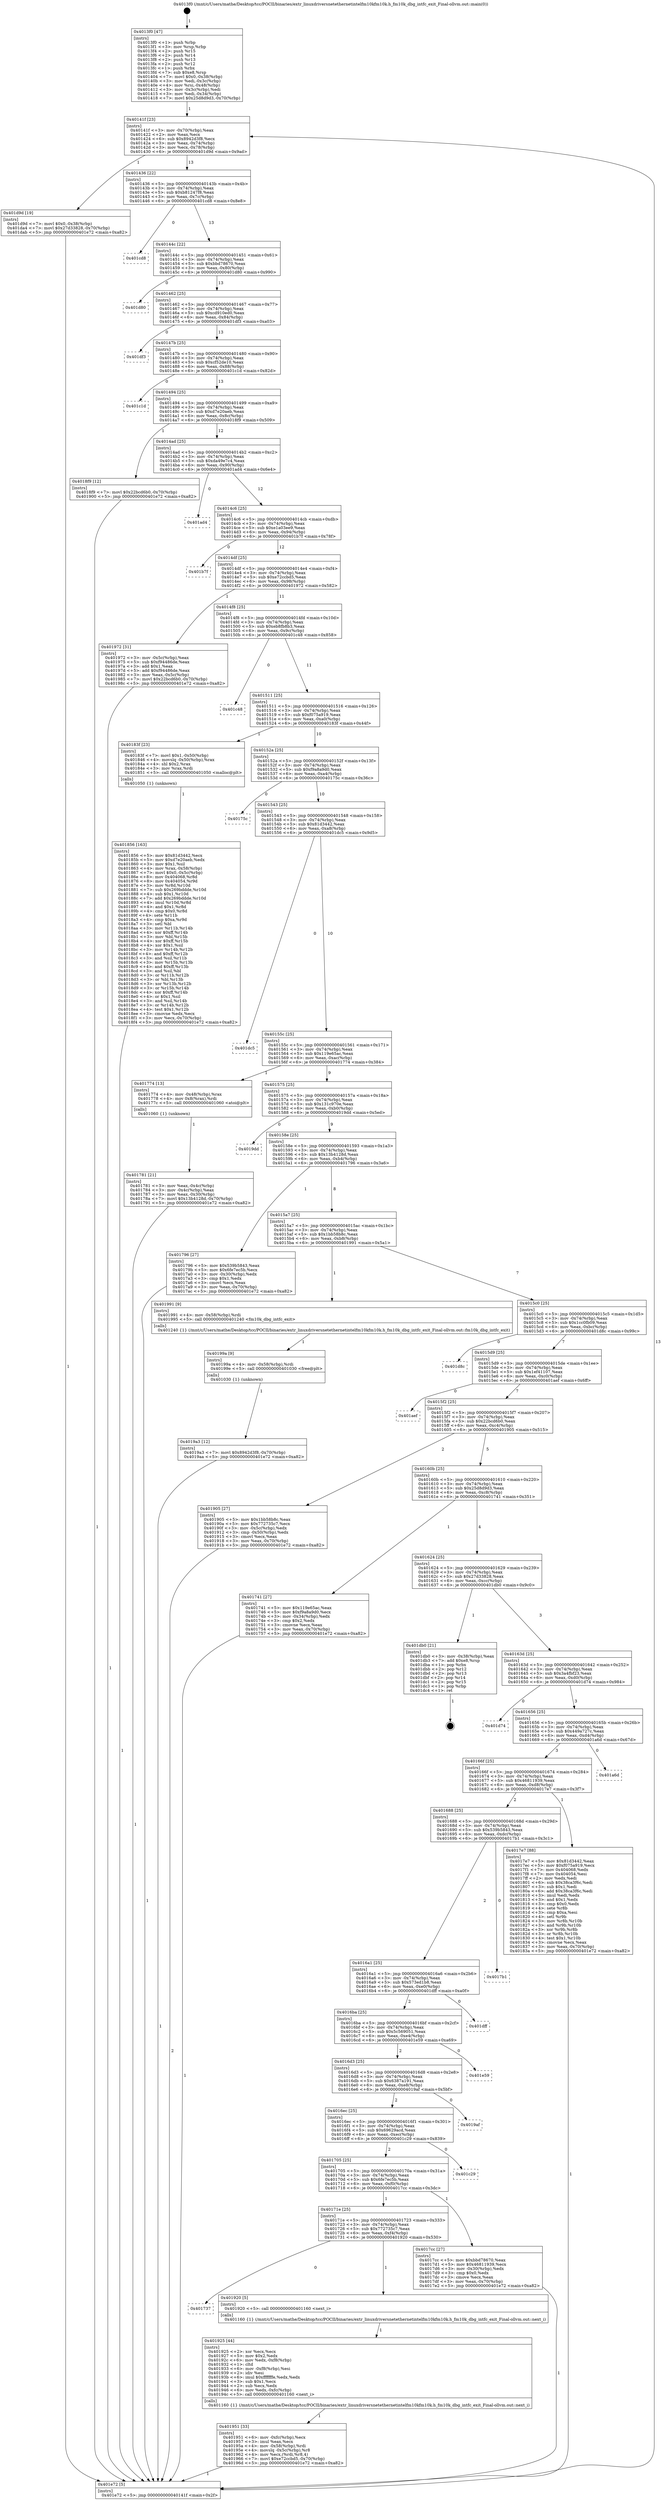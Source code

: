 digraph "0x4013f0" {
  label = "0x4013f0 (/mnt/c/Users/mathe/Desktop/tcc/POCII/binaries/extr_linuxdriversnetethernetintelfm10kfm10k.h_fm10k_dbg_intfc_exit_Final-ollvm.out::main(0))"
  labelloc = "t"
  node[shape=record]

  Entry [label="",width=0.3,height=0.3,shape=circle,fillcolor=black,style=filled]
  "0x40141f" [label="{
     0x40141f [23]\l
     | [instrs]\l
     &nbsp;&nbsp;0x40141f \<+3\>: mov -0x70(%rbp),%eax\l
     &nbsp;&nbsp;0x401422 \<+2\>: mov %eax,%ecx\l
     &nbsp;&nbsp;0x401424 \<+6\>: sub $0x8942d3f8,%ecx\l
     &nbsp;&nbsp;0x40142a \<+3\>: mov %eax,-0x74(%rbp)\l
     &nbsp;&nbsp;0x40142d \<+3\>: mov %ecx,-0x78(%rbp)\l
     &nbsp;&nbsp;0x401430 \<+6\>: je 0000000000401d9d \<main+0x9ad\>\l
  }"]
  "0x401d9d" [label="{
     0x401d9d [19]\l
     | [instrs]\l
     &nbsp;&nbsp;0x401d9d \<+7\>: movl $0x0,-0x38(%rbp)\l
     &nbsp;&nbsp;0x401da4 \<+7\>: movl $0x27d33828,-0x70(%rbp)\l
     &nbsp;&nbsp;0x401dab \<+5\>: jmp 0000000000401e72 \<main+0xa82\>\l
  }"]
  "0x401436" [label="{
     0x401436 [22]\l
     | [instrs]\l
     &nbsp;&nbsp;0x401436 \<+5\>: jmp 000000000040143b \<main+0x4b\>\l
     &nbsp;&nbsp;0x40143b \<+3\>: mov -0x74(%rbp),%eax\l
     &nbsp;&nbsp;0x40143e \<+5\>: sub $0xb81247f8,%eax\l
     &nbsp;&nbsp;0x401443 \<+3\>: mov %eax,-0x7c(%rbp)\l
     &nbsp;&nbsp;0x401446 \<+6\>: je 0000000000401cd8 \<main+0x8e8\>\l
  }"]
  Exit [label="",width=0.3,height=0.3,shape=circle,fillcolor=black,style=filled,peripheries=2]
  "0x401cd8" [label="{
     0x401cd8\l
  }", style=dashed]
  "0x40144c" [label="{
     0x40144c [22]\l
     | [instrs]\l
     &nbsp;&nbsp;0x40144c \<+5\>: jmp 0000000000401451 \<main+0x61\>\l
     &nbsp;&nbsp;0x401451 \<+3\>: mov -0x74(%rbp),%eax\l
     &nbsp;&nbsp;0x401454 \<+5\>: sub $0xbbd78670,%eax\l
     &nbsp;&nbsp;0x401459 \<+3\>: mov %eax,-0x80(%rbp)\l
     &nbsp;&nbsp;0x40145c \<+6\>: je 0000000000401d80 \<main+0x990\>\l
  }"]
  "0x4019a3" [label="{
     0x4019a3 [12]\l
     | [instrs]\l
     &nbsp;&nbsp;0x4019a3 \<+7\>: movl $0x8942d3f8,-0x70(%rbp)\l
     &nbsp;&nbsp;0x4019aa \<+5\>: jmp 0000000000401e72 \<main+0xa82\>\l
  }"]
  "0x401d80" [label="{
     0x401d80\l
  }", style=dashed]
  "0x401462" [label="{
     0x401462 [25]\l
     | [instrs]\l
     &nbsp;&nbsp;0x401462 \<+5\>: jmp 0000000000401467 \<main+0x77\>\l
     &nbsp;&nbsp;0x401467 \<+3\>: mov -0x74(%rbp),%eax\l
     &nbsp;&nbsp;0x40146a \<+5\>: sub $0xcd910ed0,%eax\l
     &nbsp;&nbsp;0x40146f \<+6\>: mov %eax,-0x84(%rbp)\l
     &nbsp;&nbsp;0x401475 \<+6\>: je 0000000000401df3 \<main+0xa03\>\l
  }"]
  "0x40199a" [label="{
     0x40199a [9]\l
     | [instrs]\l
     &nbsp;&nbsp;0x40199a \<+4\>: mov -0x58(%rbp),%rdi\l
     &nbsp;&nbsp;0x40199e \<+5\>: call 0000000000401030 \<free@plt\>\l
     | [calls]\l
     &nbsp;&nbsp;0x401030 \{1\} (unknown)\l
  }"]
  "0x401df3" [label="{
     0x401df3\l
  }", style=dashed]
  "0x40147b" [label="{
     0x40147b [25]\l
     | [instrs]\l
     &nbsp;&nbsp;0x40147b \<+5\>: jmp 0000000000401480 \<main+0x90\>\l
     &nbsp;&nbsp;0x401480 \<+3\>: mov -0x74(%rbp),%eax\l
     &nbsp;&nbsp;0x401483 \<+5\>: sub $0xcf52de10,%eax\l
     &nbsp;&nbsp;0x401488 \<+6\>: mov %eax,-0x88(%rbp)\l
     &nbsp;&nbsp;0x40148e \<+6\>: je 0000000000401c1d \<main+0x82d\>\l
  }"]
  "0x401951" [label="{
     0x401951 [33]\l
     | [instrs]\l
     &nbsp;&nbsp;0x401951 \<+6\>: mov -0xfc(%rbp),%ecx\l
     &nbsp;&nbsp;0x401957 \<+3\>: imul %eax,%ecx\l
     &nbsp;&nbsp;0x40195a \<+4\>: mov -0x58(%rbp),%rdi\l
     &nbsp;&nbsp;0x40195e \<+4\>: movslq -0x5c(%rbp),%r8\l
     &nbsp;&nbsp;0x401962 \<+4\>: mov %ecx,(%rdi,%r8,4)\l
     &nbsp;&nbsp;0x401966 \<+7\>: movl $0xe72ccbd5,-0x70(%rbp)\l
     &nbsp;&nbsp;0x40196d \<+5\>: jmp 0000000000401e72 \<main+0xa82\>\l
  }"]
  "0x401c1d" [label="{
     0x401c1d\l
  }", style=dashed]
  "0x401494" [label="{
     0x401494 [25]\l
     | [instrs]\l
     &nbsp;&nbsp;0x401494 \<+5\>: jmp 0000000000401499 \<main+0xa9\>\l
     &nbsp;&nbsp;0x401499 \<+3\>: mov -0x74(%rbp),%eax\l
     &nbsp;&nbsp;0x40149c \<+5\>: sub $0xd7e20aeb,%eax\l
     &nbsp;&nbsp;0x4014a1 \<+6\>: mov %eax,-0x8c(%rbp)\l
     &nbsp;&nbsp;0x4014a7 \<+6\>: je 00000000004018f9 \<main+0x509\>\l
  }"]
  "0x401925" [label="{
     0x401925 [44]\l
     | [instrs]\l
     &nbsp;&nbsp;0x401925 \<+2\>: xor %ecx,%ecx\l
     &nbsp;&nbsp;0x401927 \<+5\>: mov $0x2,%edx\l
     &nbsp;&nbsp;0x40192c \<+6\>: mov %edx,-0xf8(%rbp)\l
     &nbsp;&nbsp;0x401932 \<+1\>: cltd\l
     &nbsp;&nbsp;0x401933 \<+6\>: mov -0xf8(%rbp),%esi\l
     &nbsp;&nbsp;0x401939 \<+2\>: idiv %esi\l
     &nbsp;&nbsp;0x40193b \<+6\>: imul $0xfffffffe,%edx,%edx\l
     &nbsp;&nbsp;0x401941 \<+3\>: sub $0x1,%ecx\l
     &nbsp;&nbsp;0x401944 \<+2\>: sub %ecx,%edx\l
     &nbsp;&nbsp;0x401946 \<+6\>: mov %edx,-0xfc(%rbp)\l
     &nbsp;&nbsp;0x40194c \<+5\>: call 0000000000401160 \<next_i\>\l
     | [calls]\l
     &nbsp;&nbsp;0x401160 \{1\} (/mnt/c/Users/mathe/Desktop/tcc/POCII/binaries/extr_linuxdriversnetethernetintelfm10kfm10k.h_fm10k_dbg_intfc_exit_Final-ollvm.out::next_i)\l
  }"]
  "0x4018f9" [label="{
     0x4018f9 [12]\l
     | [instrs]\l
     &nbsp;&nbsp;0x4018f9 \<+7\>: movl $0x22bcd6b0,-0x70(%rbp)\l
     &nbsp;&nbsp;0x401900 \<+5\>: jmp 0000000000401e72 \<main+0xa82\>\l
  }"]
  "0x4014ad" [label="{
     0x4014ad [25]\l
     | [instrs]\l
     &nbsp;&nbsp;0x4014ad \<+5\>: jmp 00000000004014b2 \<main+0xc2\>\l
     &nbsp;&nbsp;0x4014b2 \<+3\>: mov -0x74(%rbp),%eax\l
     &nbsp;&nbsp;0x4014b5 \<+5\>: sub $0xda49e7c4,%eax\l
     &nbsp;&nbsp;0x4014ba \<+6\>: mov %eax,-0x90(%rbp)\l
     &nbsp;&nbsp;0x4014c0 \<+6\>: je 0000000000401ad4 \<main+0x6e4\>\l
  }"]
  "0x401737" [label="{
     0x401737\l
  }", style=dashed]
  "0x401ad4" [label="{
     0x401ad4\l
  }", style=dashed]
  "0x4014c6" [label="{
     0x4014c6 [25]\l
     | [instrs]\l
     &nbsp;&nbsp;0x4014c6 \<+5\>: jmp 00000000004014cb \<main+0xdb\>\l
     &nbsp;&nbsp;0x4014cb \<+3\>: mov -0x74(%rbp),%eax\l
     &nbsp;&nbsp;0x4014ce \<+5\>: sub $0xe1a03ee9,%eax\l
     &nbsp;&nbsp;0x4014d3 \<+6\>: mov %eax,-0x94(%rbp)\l
     &nbsp;&nbsp;0x4014d9 \<+6\>: je 0000000000401b7f \<main+0x78f\>\l
  }"]
  "0x401920" [label="{
     0x401920 [5]\l
     | [instrs]\l
     &nbsp;&nbsp;0x401920 \<+5\>: call 0000000000401160 \<next_i\>\l
     | [calls]\l
     &nbsp;&nbsp;0x401160 \{1\} (/mnt/c/Users/mathe/Desktop/tcc/POCII/binaries/extr_linuxdriversnetethernetintelfm10kfm10k.h_fm10k_dbg_intfc_exit_Final-ollvm.out::next_i)\l
  }"]
  "0x401b7f" [label="{
     0x401b7f\l
  }", style=dashed]
  "0x4014df" [label="{
     0x4014df [25]\l
     | [instrs]\l
     &nbsp;&nbsp;0x4014df \<+5\>: jmp 00000000004014e4 \<main+0xf4\>\l
     &nbsp;&nbsp;0x4014e4 \<+3\>: mov -0x74(%rbp),%eax\l
     &nbsp;&nbsp;0x4014e7 \<+5\>: sub $0xe72ccbd5,%eax\l
     &nbsp;&nbsp;0x4014ec \<+6\>: mov %eax,-0x98(%rbp)\l
     &nbsp;&nbsp;0x4014f2 \<+6\>: je 0000000000401972 \<main+0x582\>\l
  }"]
  "0x401856" [label="{
     0x401856 [163]\l
     | [instrs]\l
     &nbsp;&nbsp;0x401856 \<+5\>: mov $0x81d3442,%ecx\l
     &nbsp;&nbsp;0x40185b \<+5\>: mov $0xd7e20aeb,%edx\l
     &nbsp;&nbsp;0x401860 \<+3\>: mov $0x1,%sil\l
     &nbsp;&nbsp;0x401863 \<+4\>: mov %rax,-0x58(%rbp)\l
     &nbsp;&nbsp;0x401867 \<+7\>: movl $0x0,-0x5c(%rbp)\l
     &nbsp;&nbsp;0x40186e \<+8\>: mov 0x404068,%r8d\l
     &nbsp;&nbsp;0x401876 \<+8\>: mov 0x404054,%r9d\l
     &nbsp;&nbsp;0x40187e \<+3\>: mov %r8d,%r10d\l
     &nbsp;&nbsp;0x401881 \<+7\>: sub $0x269bddde,%r10d\l
     &nbsp;&nbsp;0x401888 \<+4\>: sub $0x1,%r10d\l
     &nbsp;&nbsp;0x40188c \<+7\>: add $0x269bddde,%r10d\l
     &nbsp;&nbsp;0x401893 \<+4\>: imul %r10d,%r8d\l
     &nbsp;&nbsp;0x401897 \<+4\>: and $0x1,%r8d\l
     &nbsp;&nbsp;0x40189b \<+4\>: cmp $0x0,%r8d\l
     &nbsp;&nbsp;0x40189f \<+4\>: sete %r11b\l
     &nbsp;&nbsp;0x4018a3 \<+4\>: cmp $0xa,%r9d\l
     &nbsp;&nbsp;0x4018a7 \<+3\>: setl %bl\l
     &nbsp;&nbsp;0x4018aa \<+3\>: mov %r11b,%r14b\l
     &nbsp;&nbsp;0x4018ad \<+4\>: xor $0xff,%r14b\l
     &nbsp;&nbsp;0x4018b1 \<+3\>: mov %bl,%r15b\l
     &nbsp;&nbsp;0x4018b4 \<+4\>: xor $0xff,%r15b\l
     &nbsp;&nbsp;0x4018b8 \<+4\>: xor $0x1,%sil\l
     &nbsp;&nbsp;0x4018bc \<+3\>: mov %r14b,%r12b\l
     &nbsp;&nbsp;0x4018bf \<+4\>: and $0xff,%r12b\l
     &nbsp;&nbsp;0x4018c3 \<+3\>: and %sil,%r11b\l
     &nbsp;&nbsp;0x4018c6 \<+3\>: mov %r15b,%r13b\l
     &nbsp;&nbsp;0x4018c9 \<+4\>: and $0xff,%r13b\l
     &nbsp;&nbsp;0x4018cd \<+3\>: and %sil,%bl\l
     &nbsp;&nbsp;0x4018d0 \<+3\>: or %r11b,%r12b\l
     &nbsp;&nbsp;0x4018d3 \<+3\>: or %bl,%r13b\l
     &nbsp;&nbsp;0x4018d6 \<+3\>: xor %r13b,%r12b\l
     &nbsp;&nbsp;0x4018d9 \<+3\>: or %r15b,%r14b\l
     &nbsp;&nbsp;0x4018dc \<+4\>: xor $0xff,%r14b\l
     &nbsp;&nbsp;0x4018e0 \<+4\>: or $0x1,%sil\l
     &nbsp;&nbsp;0x4018e4 \<+3\>: and %sil,%r14b\l
     &nbsp;&nbsp;0x4018e7 \<+3\>: or %r14b,%r12b\l
     &nbsp;&nbsp;0x4018ea \<+4\>: test $0x1,%r12b\l
     &nbsp;&nbsp;0x4018ee \<+3\>: cmovne %edx,%ecx\l
     &nbsp;&nbsp;0x4018f1 \<+3\>: mov %ecx,-0x70(%rbp)\l
     &nbsp;&nbsp;0x4018f4 \<+5\>: jmp 0000000000401e72 \<main+0xa82\>\l
  }"]
  "0x401972" [label="{
     0x401972 [31]\l
     | [instrs]\l
     &nbsp;&nbsp;0x401972 \<+3\>: mov -0x5c(%rbp),%eax\l
     &nbsp;&nbsp;0x401975 \<+5\>: sub $0xf94486de,%eax\l
     &nbsp;&nbsp;0x40197a \<+3\>: add $0x1,%eax\l
     &nbsp;&nbsp;0x40197d \<+5\>: add $0xf94486de,%eax\l
     &nbsp;&nbsp;0x401982 \<+3\>: mov %eax,-0x5c(%rbp)\l
     &nbsp;&nbsp;0x401985 \<+7\>: movl $0x22bcd6b0,-0x70(%rbp)\l
     &nbsp;&nbsp;0x40198c \<+5\>: jmp 0000000000401e72 \<main+0xa82\>\l
  }"]
  "0x4014f8" [label="{
     0x4014f8 [25]\l
     | [instrs]\l
     &nbsp;&nbsp;0x4014f8 \<+5\>: jmp 00000000004014fd \<main+0x10d\>\l
     &nbsp;&nbsp;0x4014fd \<+3\>: mov -0x74(%rbp),%eax\l
     &nbsp;&nbsp;0x401500 \<+5\>: sub $0xeb8fb8b3,%eax\l
     &nbsp;&nbsp;0x401505 \<+6\>: mov %eax,-0x9c(%rbp)\l
     &nbsp;&nbsp;0x40150b \<+6\>: je 0000000000401c48 \<main+0x858\>\l
  }"]
  "0x40171e" [label="{
     0x40171e [25]\l
     | [instrs]\l
     &nbsp;&nbsp;0x40171e \<+5\>: jmp 0000000000401723 \<main+0x333\>\l
     &nbsp;&nbsp;0x401723 \<+3\>: mov -0x74(%rbp),%eax\l
     &nbsp;&nbsp;0x401726 \<+5\>: sub $0x772735c7,%eax\l
     &nbsp;&nbsp;0x40172b \<+6\>: mov %eax,-0xf4(%rbp)\l
     &nbsp;&nbsp;0x401731 \<+6\>: je 0000000000401920 \<main+0x530\>\l
  }"]
  "0x401c48" [label="{
     0x401c48\l
  }", style=dashed]
  "0x401511" [label="{
     0x401511 [25]\l
     | [instrs]\l
     &nbsp;&nbsp;0x401511 \<+5\>: jmp 0000000000401516 \<main+0x126\>\l
     &nbsp;&nbsp;0x401516 \<+3\>: mov -0x74(%rbp),%eax\l
     &nbsp;&nbsp;0x401519 \<+5\>: sub $0xf075a919,%eax\l
     &nbsp;&nbsp;0x40151e \<+6\>: mov %eax,-0xa0(%rbp)\l
     &nbsp;&nbsp;0x401524 \<+6\>: je 000000000040183f \<main+0x44f\>\l
  }"]
  "0x4017cc" [label="{
     0x4017cc [27]\l
     | [instrs]\l
     &nbsp;&nbsp;0x4017cc \<+5\>: mov $0xbbd78670,%eax\l
     &nbsp;&nbsp;0x4017d1 \<+5\>: mov $0x46811939,%ecx\l
     &nbsp;&nbsp;0x4017d6 \<+3\>: mov -0x30(%rbp),%edx\l
     &nbsp;&nbsp;0x4017d9 \<+3\>: cmp $0x0,%edx\l
     &nbsp;&nbsp;0x4017dc \<+3\>: cmove %ecx,%eax\l
     &nbsp;&nbsp;0x4017df \<+3\>: mov %eax,-0x70(%rbp)\l
     &nbsp;&nbsp;0x4017e2 \<+5\>: jmp 0000000000401e72 \<main+0xa82\>\l
  }"]
  "0x40183f" [label="{
     0x40183f [23]\l
     | [instrs]\l
     &nbsp;&nbsp;0x40183f \<+7\>: movl $0x1,-0x50(%rbp)\l
     &nbsp;&nbsp;0x401846 \<+4\>: movslq -0x50(%rbp),%rax\l
     &nbsp;&nbsp;0x40184a \<+4\>: shl $0x2,%rax\l
     &nbsp;&nbsp;0x40184e \<+3\>: mov %rax,%rdi\l
     &nbsp;&nbsp;0x401851 \<+5\>: call 0000000000401050 \<malloc@plt\>\l
     | [calls]\l
     &nbsp;&nbsp;0x401050 \{1\} (unknown)\l
  }"]
  "0x40152a" [label="{
     0x40152a [25]\l
     | [instrs]\l
     &nbsp;&nbsp;0x40152a \<+5\>: jmp 000000000040152f \<main+0x13f\>\l
     &nbsp;&nbsp;0x40152f \<+3\>: mov -0x74(%rbp),%eax\l
     &nbsp;&nbsp;0x401532 \<+5\>: sub $0xf9a8a9d0,%eax\l
     &nbsp;&nbsp;0x401537 \<+6\>: mov %eax,-0xa4(%rbp)\l
     &nbsp;&nbsp;0x40153d \<+6\>: je 000000000040175c \<main+0x36c\>\l
  }"]
  "0x401705" [label="{
     0x401705 [25]\l
     | [instrs]\l
     &nbsp;&nbsp;0x401705 \<+5\>: jmp 000000000040170a \<main+0x31a\>\l
     &nbsp;&nbsp;0x40170a \<+3\>: mov -0x74(%rbp),%eax\l
     &nbsp;&nbsp;0x40170d \<+5\>: sub $0x6fe7ec5b,%eax\l
     &nbsp;&nbsp;0x401712 \<+6\>: mov %eax,-0xf0(%rbp)\l
     &nbsp;&nbsp;0x401718 \<+6\>: je 00000000004017cc \<main+0x3dc\>\l
  }"]
  "0x40175c" [label="{
     0x40175c\l
  }", style=dashed]
  "0x401543" [label="{
     0x401543 [25]\l
     | [instrs]\l
     &nbsp;&nbsp;0x401543 \<+5\>: jmp 0000000000401548 \<main+0x158\>\l
     &nbsp;&nbsp;0x401548 \<+3\>: mov -0x74(%rbp),%eax\l
     &nbsp;&nbsp;0x40154b \<+5\>: sub $0x81d3442,%eax\l
     &nbsp;&nbsp;0x401550 \<+6\>: mov %eax,-0xa8(%rbp)\l
     &nbsp;&nbsp;0x401556 \<+6\>: je 0000000000401dc5 \<main+0x9d5\>\l
  }"]
  "0x401c29" [label="{
     0x401c29\l
  }", style=dashed]
  "0x401dc5" [label="{
     0x401dc5\l
  }", style=dashed]
  "0x40155c" [label="{
     0x40155c [25]\l
     | [instrs]\l
     &nbsp;&nbsp;0x40155c \<+5\>: jmp 0000000000401561 \<main+0x171\>\l
     &nbsp;&nbsp;0x401561 \<+3\>: mov -0x74(%rbp),%eax\l
     &nbsp;&nbsp;0x401564 \<+5\>: sub $0x119e65ac,%eax\l
     &nbsp;&nbsp;0x401569 \<+6\>: mov %eax,-0xac(%rbp)\l
     &nbsp;&nbsp;0x40156f \<+6\>: je 0000000000401774 \<main+0x384\>\l
  }"]
  "0x4016ec" [label="{
     0x4016ec [25]\l
     | [instrs]\l
     &nbsp;&nbsp;0x4016ec \<+5\>: jmp 00000000004016f1 \<main+0x301\>\l
     &nbsp;&nbsp;0x4016f1 \<+3\>: mov -0x74(%rbp),%eax\l
     &nbsp;&nbsp;0x4016f4 \<+5\>: sub $0x69629acd,%eax\l
     &nbsp;&nbsp;0x4016f9 \<+6\>: mov %eax,-0xec(%rbp)\l
     &nbsp;&nbsp;0x4016ff \<+6\>: je 0000000000401c29 \<main+0x839\>\l
  }"]
  "0x401774" [label="{
     0x401774 [13]\l
     | [instrs]\l
     &nbsp;&nbsp;0x401774 \<+4\>: mov -0x48(%rbp),%rax\l
     &nbsp;&nbsp;0x401778 \<+4\>: mov 0x8(%rax),%rdi\l
     &nbsp;&nbsp;0x40177c \<+5\>: call 0000000000401060 \<atoi@plt\>\l
     | [calls]\l
     &nbsp;&nbsp;0x401060 \{1\} (unknown)\l
  }"]
  "0x401575" [label="{
     0x401575 [25]\l
     | [instrs]\l
     &nbsp;&nbsp;0x401575 \<+5\>: jmp 000000000040157a \<main+0x18a\>\l
     &nbsp;&nbsp;0x40157a \<+3\>: mov -0x74(%rbp),%eax\l
     &nbsp;&nbsp;0x40157d \<+5\>: sub $0x131c970e,%eax\l
     &nbsp;&nbsp;0x401582 \<+6\>: mov %eax,-0xb0(%rbp)\l
     &nbsp;&nbsp;0x401588 \<+6\>: je 00000000004019dd \<main+0x5ed\>\l
  }"]
  "0x4019af" [label="{
     0x4019af\l
  }", style=dashed]
  "0x4019dd" [label="{
     0x4019dd\l
  }", style=dashed]
  "0x40158e" [label="{
     0x40158e [25]\l
     | [instrs]\l
     &nbsp;&nbsp;0x40158e \<+5\>: jmp 0000000000401593 \<main+0x1a3\>\l
     &nbsp;&nbsp;0x401593 \<+3\>: mov -0x74(%rbp),%eax\l
     &nbsp;&nbsp;0x401596 \<+5\>: sub $0x13b4128d,%eax\l
     &nbsp;&nbsp;0x40159b \<+6\>: mov %eax,-0xb4(%rbp)\l
     &nbsp;&nbsp;0x4015a1 \<+6\>: je 0000000000401796 \<main+0x3a6\>\l
  }"]
  "0x4016d3" [label="{
     0x4016d3 [25]\l
     | [instrs]\l
     &nbsp;&nbsp;0x4016d3 \<+5\>: jmp 00000000004016d8 \<main+0x2e8\>\l
     &nbsp;&nbsp;0x4016d8 \<+3\>: mov -0x74(%rbp),%eax\l
     &nbsp;&nbsp;0x4016db \<+5\>: sub $0x6387a191,%eax\l
     &nbsp;&nbsp;0x4016e0 \<+6\>: mov %eax,-0xe8(%rbp)\l
     &nbsp;&nbsp;0x4016e6 \<+6\>: je 00000000004019af \<main+0x5bf\>\l
  }"]
  "0x401796" [label="{
     0x401796 [27]\l
     | [instrs]\l
     &nbsp;&nbsp;0x401796 \<+5\>: mov $0x539b5843,%eax\l
     &nbsp;&nbsp;0x40179b \<+5\>: mov $0x6fe7ec5b,%ecx\l
     &nbsp;&nbsp;0x4017a0 \<+3\>: mov -0x30(%rbp),%edx\l
     &nbsp;&nbsp;0x4017a3 \<+3\>: cmp $0x1,%edx\l
     &nbsp;&nbsp;0x4017a6 \<+3\>: cmovl %ecx,%eax\l
     &nbsp;&nbsp;0x4017a9 \<+3\>: mov %eax,-0x70(%rbp)\l
     &nbsp;&nbsp;0x4017ac \<+5\>: jmp 0000000000401e72 \<main+0xa82\>\l
  }"]
  "0x4015a7" [label="{
     0x4015a7 [25]\l
     | [instrs]\l
     &nbsp;&nbsp;0x4015a7 \<+5\>: jmp 00000000004015ac \<main+0x1bc\>\l
     &nbsp;&nbsp;0x4015ac \<+3\>: mov -0x74(%rbp),%eax\l
     &nbsp;&nbsp;0x4015af \<+5\>: sub $0x1bb58b8c,%eax\l
     &nbsp;&nbsp;0x4015b4 \<+6\>: mov %eax,-0xb8(%rbp)\l
     &nbsp;&nbsp;0x4015ba \<+6\>: je 0000000000401991 \<main+0x5a1\>\l
  }"]
  "0x401e59" [label="{
     0x401e59\l
  }", style=dashed]
  "0x401991" [label="{
     0x401991 [9]\l
     | [instrs]\l
     &nbsp;&nbsp;0x401991 \<+4\>: mov -0x58(%rbp),%rdi\l
     &nbsp;&nbsp;0x401995 \<+5\>: call 0000000000401240 \<fm10k_dbg_intfc_exit\>\l
     | [calls]\l
     &nbsp;&nbsp;0x401240 \{1\} (/mnt/c/Users/mathe/Desktop/tcc/POCII/binaries/extr_linuxdriversnetethernetintelfm10kfm10k.h_fm10k_dbg_intfc_exit_Final-ollvm.out::fm10k_dbg_intfc_exit)\l
  }"]
  "0x4015c0" [label="{
     0x4015c0 [25]\l
     | [instrs]\l
     &nbsp;&nbsp;0x4015c0 \<+5\>: jmp 00000000004015c5 \<main+0x1d5\>\l
     &nbsp;&nbsp;0x4015c5 \<+3\>: mov -0x74(%rbp),%eax\l
     &nbsp;&nbsp;0x4015c8 \<+5\>: sub $0x1cc0fb09,%eax\l
     &nbsp;&nbsp;0x4015cd \<+6\>: mov %eax,-0xbc(%rbp)\l
     &nbsp;&nbsp;0x4015d3 \<+6\>: je 0000000000401d8c \<main+0x99c\>\l
  }"]
  "0x4016ba" [label="{
     0x4016ba [25]\l
     | [instrs]\l
     &nbsp;&nbsp;0x4016ba \<+5\>: jmp 00000000004016bf \<main+0x2cf\>\l
     &nbsp;&nbsp;0x4016bf \<+3\>: mov -0x74(%rbp),%eax\l
     &nbsp;&nbsp;0x4016c2 \<+5\>: sub $0x5c569051,%eax\l
     &nbsp;&nbsp;0x4016c7 \<+6\>: mov %eax,-0xe4(%rbp)\l
     &nbsp;&nbsp;0x4016cd \<+6\>: je 0000000000401e59 \<main+0xa69\>\l
  }"]
  "0x401d8c" [label="{
     0x401d8c\l
  }", style=dashed]
  "0x4015d9" [label="{
     0x4015d9 [25]\l
     | [instrs]\l
     &nbsp;&nbsp;0x4015d9 \<+5\>: jmp 00000000004015de \<main+0x1ee\>\l
     &nbsp;&nbsp;0x4015de \<+3\>: mov -0x74(%rbp),%eax\l
     &nbsp;&nbsp;0x4015e1 \<+5\>: sub $0x1ef41107,%eax\l
     &nbsp;&nbsp;0x4015e6 \<+6\>: mov %eax,-0xc0(%rbp)\l
     &nbsp;&nbsp;0x4015ec \<+6\>: je 0000000000401aef \<main+0x6ff\>\l
  }"]
  "0x401dff" [label="{
     0x401dff\l
  }", style=dashed]
  "0x401aef" [label="{
     0x401aef\l
  }", style=dashed]
  "0x4015f2" [label="{
     0x4015f2 [25]\l
     | [instrs]\l
     &nbsp;&nbsp;0x4015f2 \<+5\>: jmp 00000000004015f7 \<main+0x207\>\l
     &nbsp;&nbsp;0x4015f7 \<+3\>: mov -0x74(%rbp),%eax\l
     &nbsp;&nbsp;0x4015fa \<+5\>: sub $0x22bcd6b0,%eax\l
     &nbsp;&nbsp;0x4015ff \<+6\>: mov %eax,-0xc4(%rbp)\l
     &nbsp;&nbsp;0x401605 \<+6\>: je 0000000000401905 \<main+0x515\>\l
  }"]
  "0x4016a1" [label="{
     0x4016a1 [25]\l
     | [instrs]\l
     &nbsp;&nbsp;0x4016a1 \<+5\>: jmp 00000000004016a6 \<main+0x2b6\>\l
     &nbsp;&nbsp;0x4016a6 \<+3\>: mov -0x74(%rbp),%eax\l
     &nbsp;&nbsp;0x4016a9 \<+5\>: sub $0x573ed1b8,%eax\l
     &nbsp;&nbsp;0x4016ae \<+6\>: mov %eax,-0xe0(%rbp)\l
     &nbsp;&nbsp;0x4016b4 \<+6\>: je 0000000000401dff \<main+0xa0f\>\l
  }"]
  "0x401905" [label="{
     0x401905 [27]\l
     | [instrs]\l
     &nbsp;&nbsp;0x401905 \<+5\>: mov $0x1bb58b8c,%eax\l
     &nbsp;&nbsp;0x40190a \<+5\>: mov $0x772735c7,%ecx\l
     &nbsp;&nbsp;0x40190f \<+3\>: mov -0x5c(%rbp),%edx\l
     &nbsp;&nbsp;0x401912 \<+3\>: cmp -0x50(%rbp),%edx\l
     &nbsp;&nbsp;0x401915 \<+3\>: cmovl %ecx,%eax\l
     &nbsp;&nbsp;0x401918 \<+3\>: mov %eax,-0x70(%rbp)\l
     &nbsp;&nbsp;0x40191b \<+5\>: jmp 0000000000401e72 \<main+0xa82\>\l
  }"]
  "0x40160b" [label="{
     0x40160b [25]\l
     | [instrs]\l
     &nbsp;&nbsp;0x40160b \<+5\>: jmp 0000000000401610 \<main+0x220\>\l
     &nbsp;&nbsp;0x401610 \<+3\>: mov -0x74(%rbp),%eax\l
     &nbsp;&nbsp;0x401613 \<+5\>: sub $0x25d8d9d3,%eax\l
     &nbsp;&nbsp;0x401618 \<+6\>: mov %eax,-0xc8(%rbp)\l
     &nbsp;&nbsp;0x40161e \<+6\>: je 0000000000401741 \<main+0x351\>\l
  }"]
  "0x4017b1" [label="{
     0x4017b1\l
  }", style=dashed]
  "0x401741" [label="{
     0x401741 [27]\l
     | [instrs]\l
     &nbsp;&nbsp;0x401741 \<+5\>: mov $0x119e65ac,%eax\l
     &nbsp;&nbsp;0x401746 \<+5\>: mov $0xf9a8a9d0,%ecx\l
     &nbsp;&nbsp;0x40174b \<+3\>: mov -0x34(%rbp),%edx\l
     &nbsp;&nbsp;0x40174e \<+3\>: cmp $0x2,%edx\l
     &nbsp;&nbsp;0x401751 \<+3\>: cmovne %ecx,%eax\l
     &nbsp;&nbsp;0x401754 \<+3\>: mov %eax,-0x70(%rbp)\l
     &nbsp;&nbsp;0x401757 \<+5\>: jmp 0000000000401e72 \<main+0xa82\>\l
  }"]
  "0x401624" [label="{
     0x401624 [25]\l
     | [instrs]\l
     &nbsp;&nbsp;0x401624 \<+5\>: jmp 0000000000401629 \<main+0x239\>\l
     &nbsp;&nbsp;0x401629 \<+3\>: mov -0x74(%rbp),%eax\l
     &nbsp;&nbsp;0x40162c \<+5\>: sub $0x27d33828,%eax\l
     &nbsp;&nbsp;0x401631 \<+6\>: mov %eax,-0xcc(%rbp)\l
     &nbsp;&nbsp;0x401637 \<+6\>: je 0000000000401db0 \<main+0x9c0\>\l
  }"]
  "0x401e72" [label="{
     0x401e72 [5]\l
     | [instrs]\l
     &nbsp;&nbsp;0x401e72 \<+5\>: jmp 000000000040141f \<main+0x2f\>\l
  }"]
  "0x4013f0" [label="{
     0x4013f0 [47]\l
     | [instrs]\l
     &nbsp;&nbsp;0x4013f0 \<+1\>: push %rbp\l
     &nbsp;&nbsp;0x4013f1 \<+3\>: mov %rsp,%rbp\l
     &nbsp;&nbsp;0x4013f4 \<+2\>: push %r15\l
     &nbsp;&nbsp;0x4013f6 \<+2\>: push %r14\l
     &nbsp;&nbsp;0x4013f8 \<+2\>: push %r13\l
     &nbsp;&nbsp;0x4013fa \<+2\>: push %r12\l
     &nbsp;&nbsp;0x4013fc \<+1\>: push %rbx\l
     &nbsp;&nbsp;0x4013fd \<+7\>: sub $0xe8,%rsp\l
     &nbsp;&nbsp;0x401404 \<+7\>: movl $0x0,-0x38(%rbp)\l
     &nbsp;&nbsp;0x40140b \<+3\>: mov %edi,-0x3c(%rbp)\l
     &nbsp;&nbsp;0x40140e \<+4\>: mov %rsi,-0x48(%rbp)\l
     &nbsp;&nbsp;0x401412 \<+3\>: mov -0x3c(%rbp),%edi\l
     &nbsp;&nbsp;0x401415 \<+3\>: mov %edi,-0x34(%rbp)\l
     &nbsp;&nbsp;0x401418 \<+7\>: movl $0x25d8d9d3,-0x70(%rbp)\l
  }"]
  "0x401781" [label="{
     0x401781 [21]\l
     | [instrs]\l
     &nbsp;&nbsp;0x401781 \<+3\>: mov %eax,-0x4c(%rbp)\l
     &nbsp;&nbsp;0x401784 \<+3\>: mov -0x4c(%rbp),%eax\l
     &nbsp;&nbsp;0x401787 \<+3\>: mov %eax,-0x30(%rbp)\l
     &nbsp;&nbsp;0x40178a \<+7\>: movl $0x13b4128d,-0x70(%rbp)\l
     &nbsp;&nbsp;0x401791 \<+5\>: jmp 0000000000401e72 \<main+0xa82\>\l
  }"]
  "0x401688" [label="{
     0x401688 [25]\l
     | [instrs]\l
     &nbsp;&nbsp;0x401688 \<+5\>: jmp 000000000040168d \<main+0x29d\>\l
     &nbsp;&nbsp;0x40168d \<+3\>: mov -0x74(%rbp),%eax\l
     &nbsp;&nbsp;0x401690 \<+5\>: sub $0x539b5843,%eax\l
     &nbsp;&nbsp;0x401695 \<+6\>: mov %eax,-0xdc(%rbp)\l
     &nbsp;&nbsp;0x40169b \<+6\>: je 00000000004017b1 \<main+0x3c1\>\l
  }"]
  "0x401db0" [label="{
     0x401db0 [21]\l
     | [instrs]\l
     &nbsp;&nbsp;0x401db0 \<+3\>: mov -0x38(%rbp),%eax\l
     &nbsp;&nbsp;0x401db3 \<+7\>: add $0xe8,%rsp\l
     &nbsp;&nbsp;0x401dba \<+1\>: pop %rbx\l
     &nbsp;&nbsp;0x401dbb \<+2\>: pop %r12\l
     &nbsp;&nbsp;0x401dbd \<+2\>: pop %r13\l
     &nbsp;&nbsp;0x401dbf \<+2\>: pop %r14\l
     &nbsp;&nbsp;0x401dc1 \<+2\>: pop %r15\l
     &nbsp;&nbsp;0x401dc3 \<+1\>: pop %rbp\l
     &nbsp;&nbsp;0x401dc4 \<+1\>: ret\l
  }"]
  "0x40163d" [label="{
     0x40163d [25]\l
     | [instrs]\l
     &nbsp;&nbsp;0x40163d \<+5\>: jmp 0000000000401642 \<main+0x252\>\l
     &nbsp;&nbsp;0x401642 \<+3\>: mov -0x74(%rbp),%eax\l
     &nbsp;&nbsp;0x401645 \<+5\>: sub $0x3a4fbf23,%eax\l
     &nbsp;&nbsp;0x40164a \<+6\>: mov %eax,-0xd0(%rbp)\l
     &nbsp;&nbsp;0x401650 \<+6\>: je 0000000000401d74 \<main+0x984\>\l
  }"]
  "0x4017e7" [label="{
     0x4017e7 [88]\l
     | [instrs]\l
     &nbsp;&nbsp;0x4017e7 \<+5\>: mov $0x81d3442,%eax\l
     &nbsp;&nbsp;0x4017ec \<+5\>: mov $0xf075a919,%ecx\l
     &nbsp;&nbsp;0x4017f1 \<+7\>: mov 0x404068,%edx\l
     &nbsp;&nbsp;0x4017f8 \<+7\>: mov 0x404054,%esi\l
     &nbsp;&nbsp;0x4017ff \<+2\>: mov %edx,%edi\l
     &nbsp;&nbsp;0x401801 \<+6\>: sub $0x38ca3f6c,%edi\l
     &nbsp;&nbsp;0x401807 \<+3\>: sub $0x1,%edi\l
     &nbsp;&nbsp;0x40180a \<+6\>: add $0x38ca3f6c,%edi\l
     &nbsp;&nbsp;0x401810 \<+3\>: imul %edi,%edx\l
     &nbsp;&nbsp;0x401813 \<+3\>: and $0x1,%edx\l
     &nbsp;&nbsp;0x401816 \<+3\>: cmp $0x0,%edx\l
     &nbsp;&nbsp;0x401819 \<+4\>: sete %r8b\l
     &nbsp;&nbsp;0x40181d \<+3\>: cmp $0xa,%esi\l
     &nbsp;&nbsp;0x401820 \<+4\>: setl %r9b\l
     &nbsp;&nbsp;0x401824 \<+3\>: mov %r8b,%r10b\l
     &nbsp;&nbsp;0x401827 \<+3\>: and %r9b,%r10b\l
     &nbsp;&nbsp;0x40182a \<+3\>: xor %r9b,%r8b\l
     &nbsp;&nbsp;0x40182d \<+3\>: or %r8b,%r10b\l
     &nbsp;&nbsp;0x401830 \<+4\>: test $0x1,%r10b\l
     &nbsp;&nbsp;0x401834 \<+3\>: cmovne %ecx,%eax\l
     &nbsp;&nbsp;0x401837 \<+3\>: mov %eax,-0x70(%rbp)\l
     &nbsp;&nbsp;0x40183a \<+5\>: jmp 0000000000401e72 \<main+0xa82\>\l
  }"]
  "0x401d74" [label="{
     0x401d74\l
  }", style=dashed]
  "0x401656" [label="{
     0x401656 [25]\l
     | [instrs]\l
     &nbsp;&nbsp;0x401656 \<+5\>: jmp 000000000040165b \<main+0x26b\>\l
     &nbsp;&nbsp;0x40165b \<+3\>: mov -0x74(%rbp),%eax\l
     &nbsp;&nbsp;0x40165e \<+5\>: sub $0x449a727c,%eax\l
     &nbsp;&nbsp;0x401663 \<+6\>: mov %eax,-0xd4(%rbp)\l
     &nbsp;&nbsp;0x401669 \<+6\>: je 0000000000401a6d \<main+0x67d\>\l
  }"]
  "0x40166f" [label="{
     0x40166f [25]\l
     | [instrs]\l
     &nbsp;&nbsp;0x40166f \<+5\>: jmp 0000000000401674 \<main+0x284\>\l
     &nbsp;&nbsp;0x401674 \<+3\>: mov -0x74(%rbp),%eax\l
     &nbsp;&nbsp;0x401677 \<+5\>: sub $0x46811939,%eax\l
     &nbsp;&nbsp;0x40167c \<+6\>: mov %eax,-0xd8(%rbp)\l
     &nbsp;&nbsp;0x401682 \<+6\>: je 00000000004017e7 \<main+0x3f7\>\l
  }"]
  "0x401a6d" [label="{
     0x401a6d\l
  }", style=dashed]
  Entry -> "0x4013f0" [label=" 1"]
  "0x40141f" -> "0x401d9d" [label=" 1"]
  "0x40141f" -> "0x401436" [label=" 13"]
  "0x401db0" -> Exit [label=" 1"]
  "0x401436" -> "0x401cd8" [label=" 0"]
  "0x401436" -> "0x40144c" [label=" 13"]
  "0x401d9d" -> "0x401e72" [label=" 1"]
  "0x40144c" -> "0x401d80" [label=" 0"]
  "0x40144c" -> "0x401462" [label=" 13"]
  "0x4019a3" -> "0x401e72" [label=" 1"]
  "0x401462" -> "0x401df3" [label=" 0"]
  "0x401462" -> "0x40147b" [label=" 13"]
  "0x40199a" -> "0x4019a3" [label=" 1"]
  "0x40147b" -> "0x401c1d" [label=" 0"]
  "0x40147b" -> "0x401494" [label=" 13"]
  "0x401991" -> "0x40199a" [label=" 1"]
  "0x401494" -> "0x4018f9" [label=" 1"]
  "0x401494" -> "0x4014ad" [label=" 12"]
  "0x401972" -> "0x401e72" [label=" 1"]
  "0x4014ad" -> "0x401ad4" [label=" 0"]
  "0x4014ad" -> "0x4014c6" [label=" 12"]
  "0x401951" -> "0x401e72" [label=" 1"]
  "0x4014c6" -> "0x401b7f" [label=" 0"]
  "0x4014c6" -> "0x4014df" [label=" 12"]
  "0x401925" -> "0x401951" [label=" 1"]
  "0x4014df" -> "0x401972" [label=" 1"]
  "0x4014df" -> "0x4014f8" [label=" 11"]
  "0x40171e" -> "0x401737" [label=" 0"]
  "0x4014f8" -> "0x401c48" [label=" 0"]
  "0x4014f8" -> "0x401511" [label=" 11"]
  "0x40171e" -> "0x401920" [label=" 1"]
  "0x401511" -> "0x40183f" [label=" 1"]
  "0x401511" -> "0x40152a" [label=" 10"]
  "0x401920" -> "0x401925" [label=" 1"]
  "0x40152a" -> "0x40175c" [label=" 0"]
  "0x40152a" -> "0x401543" [label=" 10"]
  "0x4018f9" -> "0x401e72" [label=" 1"]
  "0x401543" -> "0x401dc5" [label=" 0"]
  "0x401543" -> "0x40155c" [label=" 10"]
  "0x401856" -> "0x401e72" [label=" 1"]
  "0x40155c" -> "0x401774" [label=" 1"]
  "0x40155c" -> "0x401575" [label=" 9"]
  "0x4017e7" -> "0x401e72" [label=" 1"]
  "0x401575" -> "0x4019dd" [label=" 0"]
  "0x401575" -> "0x40158e" [label=" 9"]
  "0x4017cc" -> "0x401e72" [label=" 1"]
  "0x40158e" -> "0x401796" [label=" 1"]
  "0x40158e" -> "0x4015a7" [label=" 8"]
  "0x401705" -> "0x4017cc" [label=" 1"]
  "0x4015a7" -> "0x401991" [label=" 1"]
  "0x4015a7" -> "0x4015c0" [label=" 7"]
  "0x401905" -> "0x401e72" [label=" 2"]
  "0x4015c0" -> "0x401d8c" [label=" 0"]
  "0x4015c0" -> "0x4015d9" [label=" 7"]
  "0x4016ec" -> "0x401c29" [label=" 0"]
  "0x4015d9" -> "0x401aef" [label=" 0"]
  "0x4015d9" -> "0x4015f2" [label=" 7"]
  "0x40183f" -> "0x401856" [label=" 1"]
  "0x4015f2" -> "0x401905" [label=" 2"]
  "0x4015f2" -> "0x40160b" [label=" 5"]
  "0x4016d3" -> "0x4019af" [label=" 0"]
  "0x40160b" -> "0x401741" [label=" 1"]
  "0x40160b" -> "0x401624" [label=" 4"]
  "0x401741" -> "0x401e72" [label=" 1"]
  "0x4013f0" -> "0x40141f" [label=" 1"]
  "0x401e72" -> "0x40141f" [label=" 13"]
  "0x401774" -> "0x401781" [label=" 1"]
  "0x401781" -> "0x401e72" [label=" 1"]
  "0x401796" -> "0x401e72" [label=" 1"]
  "0x401705" -> "0x40171e" [label=" 1"]
  "0x401624" -> "0x401db0" [label=" 1"]
  "0x401624" -> "0x40163d" [label=" 3"]
  "0x4016ba" -> "0x401e59" [label=" 0"]
  "0x40163d" -> "0x401d74" [label=" 0"]
  "0x40163d" -> "0x401656" [label=" 3"]
  "0x4016ec" -> "0x401705" [label=" 2"]
  "0x401656" -> "0x401a6d" [label=" 0"]
  "0x401656" -> "0x40166f" [label=" 3"]
  "0x4016a1" -> "0x4016ba" [label=" 2"]
  "0x40166f" -> "0x4017e7" [label=" 1"]
  "0x40166f" -> "0x401688" [label=" 2"]
  "0x4016ba" -> "0x4016d3" [label=" 2"]
  "0x401688" -> "0x4017b1" [label=" 0"]
  "0x401688" -> "0x4016a1" [label=" 2"]
  "0x4016d3" -> "0x4016ec" [label=" 2"]
  "0x4016a1" -> "0x401dff" [label=" 0"]
}
